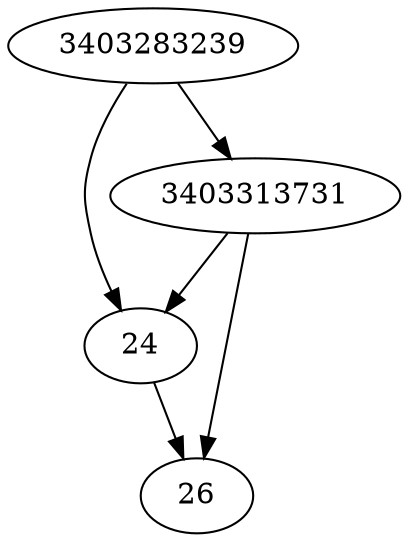 strict digraph  {
24;
26;
3403313731;
3403283239;
24 -> 26;
3403313731 -> 24;
3403313731 -> 26;
3403283239 -> 24;
3403283239 -> 3403313731;
}
